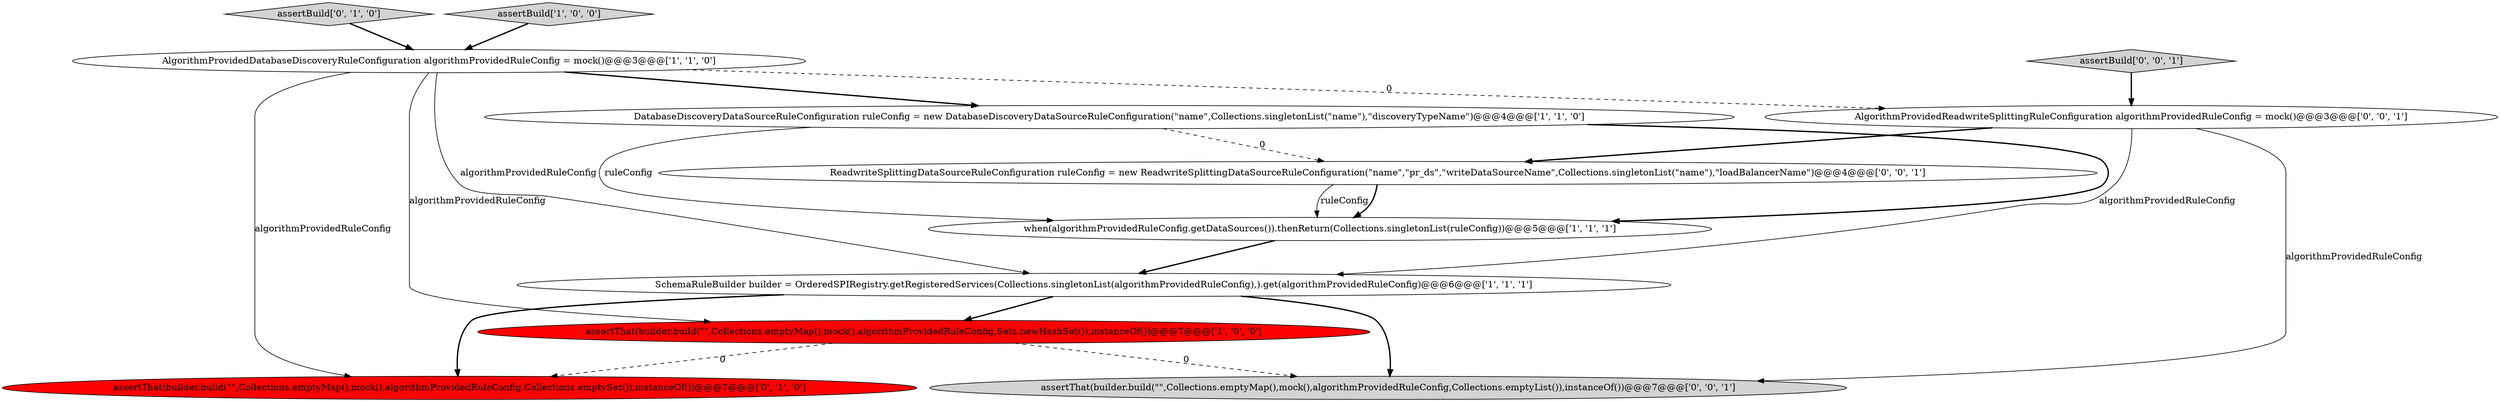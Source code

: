 digraph {
10 [style = filled, label = "ReadwriteSplittingDataSourceRuleConfiguration ruleConfig = new ReadwriteSplittingDataSourceRuleConfiguration(\"name\",\"pr_ds\",\"writeDataSourceName\",Collections.singletonList(\"name\"),\"loadBalancerName\")@@@4@@@['0', '0', '1']", fillcolor = white, shape = ellipse image = "AAA0AAABBB3BBB"];
0 [style = filled, label = "when(algorithmProvidedRuleConfig.getDataSources()).thenReturn(Collections.singletonList(ruleConfig))@@@5@@@['1', '1', '1']", fillcolor = white, shape = ellipse image = "AAA0AAABBB1BBB"];
9 [style = filled, label = "assertBuild['0', '0', '1']", fillcolor = lightgray, shape = diamond image = "AAA0AAABBB3BBB"];
7 [style = filled, label = "assertBuild['0', '1', '0']", fillcolor = lightgray, shape = diamond image = "AAA0AAABBB2BBB"];
2 [style = filled, label = "AlgorithmProvidedDatabaseDiscoveryRuleConfiguration algorithmProvidedRuleConfig = mock()@@@3@@@['1', '1', '0']", fillcolor = white, shape = ellipse image = "AAA0AAABBB1BBB"];
11 [style = filled, label = "AlgorithmProvidedReadwriteSplittingRuleConfiguration algorithmProvidedRuleConfig = mock()@@@3@@@['0', '0', '1']", fillcolor = white, shape = ellipse image = "AAA0AAABBB3BBB"];
3 [style = filled, label = "assertThat(builder.build(\"\",Collections.emptyMap(),mock(),algorithmProvidedRuleConfig,Sets.newHashSet()),instanceOf())@@@7@@@['1', '0', '0']", fillcolor = red, shape = ellipse image = "AAA1AAABBB1BBB"];
4 [style = filled, label = "assertBuild['1', '0', '0']", fillcolor = lightgray, shape = diamond image = "AAA0AAABBB1BBB"];
6 [style = filled, label = "assertThat(builder.build(\"\",Collections.emptyMap(),mock(),algorithmProvidedRuleConfig,Collections.emptySet()),instanceOf())@@@7@@@['0', '1', '0']", fillcolor = red, shape = ellipse image = "AAA1AAABBB2BBB"];
5 [style = filled, label = "DatabaseDiscoveryDataSourceRuleConfiguration ruleConfig = new DatabaseDiscoveryDataSourceRuleConfiguration(\"name\",Collections.singletonList(\"name\"),\"discoveryTypeName\")@@@4@@@['1', '1', '0']", fillcolor = white, shape = ellipse image = "AAA0AAABBB1BBB"];
1 [style = filled, label = "SchemaRuleBuilder builder = OrderedSPIRegistry.getRegisteredServices(Collections.singletonList(algorithmProvidedRuleConfig),).get(algorithmProvidedRuleConfig)@@@6@@@['1', '1', '1']", fillcolor = white, shape = ellipse image = "AAA0AAABBB1BBB"];
8 [style = filled, label = "assertThat(builder.build(\"\",Collections.emptyMap(),mock(),algorithmProvidedRuleConfig,Collections.emptyList()),instanceOf())@@@7@@@['0', '0', '1']", fillcolor = lightgray, shape = ellipse image = "AAA0AAABBB3BBB"];
2->1 [style = solid, label="algorithmProvidedRuleConfig"];
3->6 [style = dashed, label="0"];
1->8 [style = bold, label=""];
9->11 [style = bold, label=""];
10->0 [style = solid, label="ruleConfig"];
1->3 [style = bold, label=""];
11->8 [style = solid, label="algorithmProvidedRuleConfig"];
4->2 [style = bold, label=""];
2->6 [style = solid, label="algorithmProvidedRuleConfig"];
1->6 [style = bold, label=""];
2->3 [style = solid, label="algorithmProvidedRuleConfig"];
5->0 [style = bold, label=""];
5->10 [style = dashed, label="0"];
11->10 [style = bold, label=""];
7->2 [style = bold, label=""];
0->1 [style = bold, label=""];
10->0 [style = bold, label=""];
5->0 [style = solid, label="ruleConfig"];
3->8 [style = dashed, label="0"];
2->11 [style = dashed, label="0"];
11->1 [style = solid, label="algorithmProvidedRuleConfig"];
2->5 [style = bold, label=""];
}
